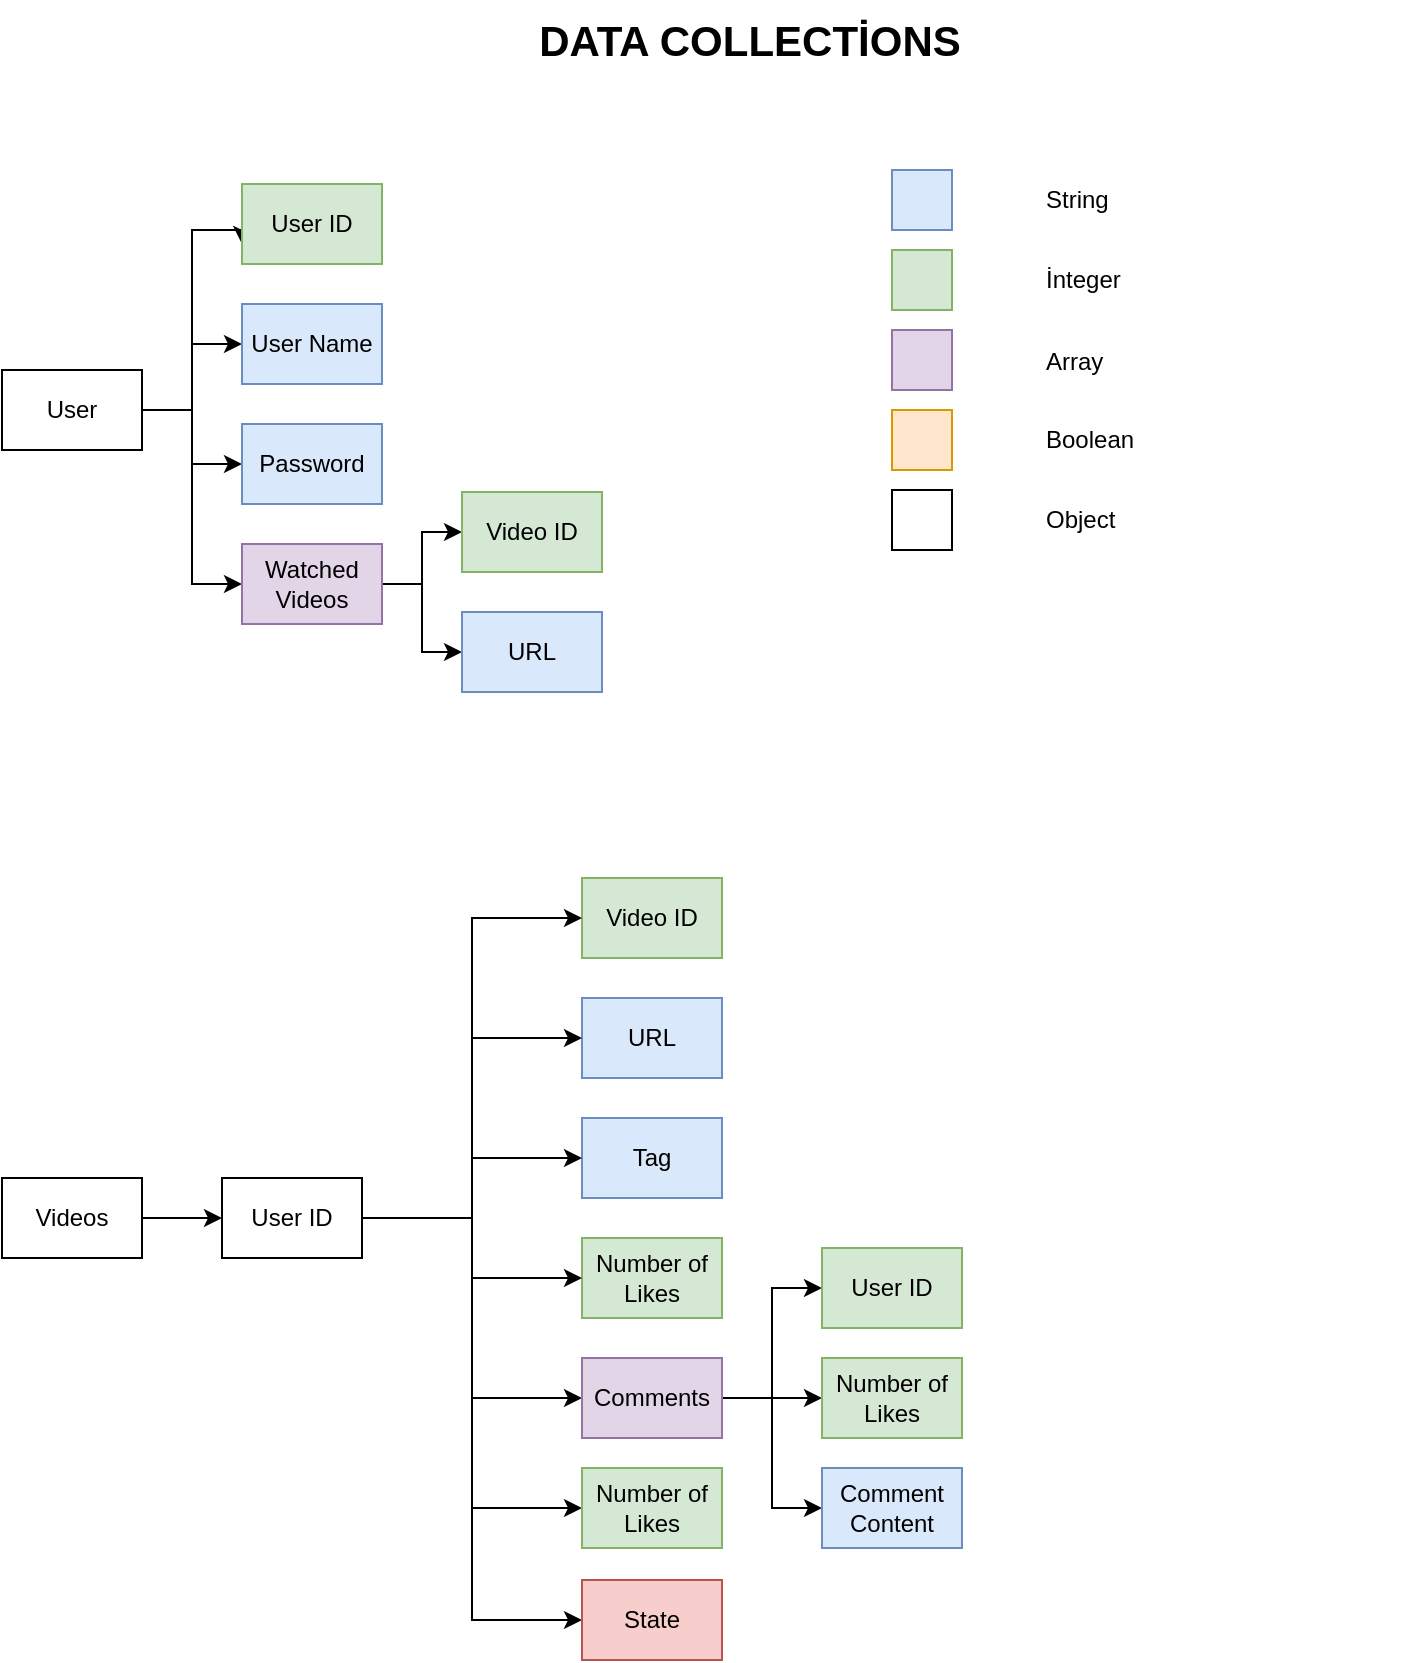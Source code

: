 <mxfile version="24.5.5" type="device">
  <diagram name="Sayfa -1" id="5KlXUSTiBEz2nevXsdu4">
    <mxGraphModel dx="1434" dy="738" grid="1" gridSize="10" guides="1" tooltips="1" connect="1" arrows="1" fold="1" page="1" pageScale="1" pageWidth="827" pageHeight="1169" math="0" shadow="0">
      <root>
        <mxCell id="0" />
        <mxCell id="1" parent="0" />
        <mxCell id="NHLqcEclgispjAh75oUc-7" style="edgeStyle=orthogonalEdgeStyle;rounded=0;orthogonalLoop=1;jettySize=auto;html=1;entryX=0;entryY=0.75;entryDx=0;entryDy=0;" edge="1" parent="1" source="NHLqcEclgispjAh75oUc-1" target="NHLqcEclgispjAh75oUc-5">
          <mxGeometry relative="1" as="geometry">
            <Array as="points">
              <mxPoint x="135" y="205" />
              <mxPoint x="135" y="115" />
            </Array>
          </mxGeometry>
        </mxCell>
        <mxCell id="NHLqcEclgispjAh75oUc-8" style="edgeStyle=orthogonalEdgeStyle;rounded=0;orthogonalLoop=1;jettySize=auto;html=1;entryX=0;entryY=0.5;entryDx=0;entryDy=0;" edge="1" parent="1" source="NHLqcEclgispjAh75oUc-1" target="NHLqcEclgispjAh75oUc-2">
          <mxGeometry relative="1" as="geometry" />
        </mxCell>
        <mxCell id="NHLqcEclgispjAh75oUc-9" style="edgeStyle=orthogonalEdgeStyle;rounded=0;orthogonalLoop=1;jettySize=auto;html=1;entryX=0;entryY=0.5;entryDx=0;entryDy=0;" edge="1" parent="1" source="NHLqcEclgispjAh75oUc-1" target="NHLqcEclgispjAh75oUc-4">
          <mxGeometry relative="1" as="geometry" />
        </mxCell>
        <mxCell id="NHLqcEclgispjAh75oUc-10" style="edgeStyle=orthogonalEdgeStyle;rounded=0;orthogonalLoop=1;jettySize=auto;html=1;entryX=0;entryY=0.5;entryDx=0;entryDy=0;" edge="1" parent="1" source="NHLqcEclgispjAh75oUc-1" target="NHLqcEclgispjAh75oUc-6">
          <mxGeometry relative="1" as="geometry" />
        </mxCell>
        <mxCell id="NHLqcEclgispjAh75oUc-1" value="&lt;font style=&quot;vertical-align: inherit;&quot;&gt;&lt;font style=&quot;vertical-align: inherit;&quot;&gt;User&lt;/font&gt;&lt;/font&gt;" style="whiteSpace=wrap;html=1;" vertex="1" parent="1">
          <mxGeometry x="40" y="185" width="70" height="40" as="geometry" />
        </mxCell>
        <mxCell id="NHLqcEclgispjAh75oUc-2" value="&lt;font style=&quot;vertical-align: inherit;&quot;&gt;&lt;font style=&quot;vertical-align: inherit;&quot;&gt;User Name&lt;/font&gt;&lt;/font&gt;" style="whiteSpace=wrap;html=1;fillColor=#dae8fc;strokeColor=#6c8ebf;" vertex="1" parent="1">
          <mxGeometry x="160" y="152" width="70" height="40" as="geometry" />
        </mxCell>
        <mxCell id="NHLqcEclgispjAh75oUc-20" style="edgeStyle=orthogonalEdgeStyle;rounded=0;orthogonalLoop=1;jettySize=auto;html=1;entryX=0;entryY=0.5;entryDx=0;entryDy=0;" edge="1" parent="1" source="NHLqcEclgispjAh75oUc-3" target="NHLqcEclgispjAh75oUc-19">
          <mxGeometry relative="1" as="geometry" />
        </mxCell>
        <mxCell id="NHLqcEclgispjAh75oUc-3" value="Videos" style="whiteSpace=wrap;html=1;" vertex="1" parent="1">
          <mxGeometry x="40" y="589" width="70" height="40" as="geometry" />
        </mxCell>
        <mxCell id="NHLqcEclgispjAh75oUc-4" value="&lt;font style=&quot;vertical-align: inherit;&quot;&gt;&lt;font style=&quot;vertical-align: inherit;&quot;&gt;Password&lt;/font&gt;&lt;/font&gt;" style="whiteSpace=wrap;html=1;fillColor=#dae8fc;strokeColor=#6c8ebf;" vertex="1" parent="1">
          <mxGeometry x="160" y="212" width="70" height="40" as="geometry" />
        </mxCell>
        <mxCell id="NHLqcEclgispjAh75oUc-5" value="&lt;font style=&quot;vertical-align: inherit;&quot;&gt;&lt;font style=&quot;vertical-align: inherit;&quot;&gt;User ID&lt;/font&gt;&lt;/font&gt;" style="whiteSpace=wrap;html=1;fillColor=#d5e8d4;strokeColor=#82b366;" vertex="1" parent="1">
          <mxGeometry x="160" y="92" width="70" height="40" as="geometry" />
        </mxCell>
        <mxCell id="NHLqcEclgispjAh75oUc-52" style="edgeStyle=orthogonalEdgeStyle;rounded=0;orthogonalLoop=1;jettySize=auto;html=1;entryX=0;entryY=0.5;entryDx=0;entryDy=0;" edge="1" parent="1" source="NHLqcEclgispjAh75oUc-6" target="NHLqcEclgispjAh75oUc-51">
          <mxGeometry relative="1" as="geometry" />
        </mxCell>
        <mxCell id="NHLqcEclgispjAh75oUc-53" style="edgeStyle=orthogonalEdgeStyle;rounded=0;orthogonalLoop=1;jettySize=auto;html=1;entryX=0;entryY=0.5;entryDx=0;entryDy=0;" edge="1" parent="1" source="NHLqcEclgispjAh75oUc-6" target="NHLqcEclgispjAh75oUc-50">
          <mxGeometry relative="1" as="geometry" />
        </mxCell>
        <mxCell id="NHLqcEclgispjAh75oUc-6" value="&lt;font style=&quot;vertical-align: inherit;&quot;&gt;&lt;font style=&quot;vertical-align: inherit;&quot;&gt;Watched Videos&lt;/font&gt;&lt;/font&gt;" style="whiteSpace=wrap;html=1;fillColor=#e1d5e7;strokeColor=#9673a6;" vertex="1" parent="1">
          <mxGeometry x="160" y="272" width="70" height="40" as="geometry" />
        </mxCell>
        <mxCell id="NHLqcEclgispjAh75oUc-15" value="&lt;font style=&quot;vertical-align: inherit;&quot;&gt;&lt;font style=&quot;vertical-align: inherit;&quot;&gt;URL&lt;/font&gt;&lt;/font&gt;" style="whiteSpace=wrap;html=1;fillColor=#dae8fc;strokeColor=#6c8ebf;" vertex="1" parent="1">
          <mxGeometry x="330" y="499" width="70" height="40" as="geometry" />
        </mxCell>
        <mxCell id="NHLqcEclgispjAh75oUc-16" value="&lt;font style=&quot;vertical-align: inherit;&quot;&gt;&lt;font style=&quot;vertical-align: inherit;&quot;&gt;Tag&lt;/font&gt;&lt;/font&gt;" style="whiteSpace=wrap;html=1;fillColor=#dae8fc;strokeColor=#6c8ebf;" vertex="1" parent="1">
          <mxGeometry x="330" y="559" width="70" height="40" as="geometry" />
        </mxCell>
        <mxCell id="NHLqcEclgispjAh75oUc-17" value="&lt;font style=&quot;vertical-align: inherit;&quot;&gt;&lt;font style=&quot;vertical-align: inherit;&quot;&gt;Video ID&lt;/font&gt;&lt;/font&gt;" style="whiteSpace=wrap;html=1;fillColor=#d5e8d4;strokeColor=#82b366;" vertex="1" parent="1">
          <mxGeometry x="330" y="439" width="70" height="40" as="geometry" />
        </mxCell>
        <mxCell id="NHLqcEclgispjAh75oUc-18" value="&lt;font style=&quot;vertical-align: inherit;&quot;&gt;&lt;font style=&quot;vertical-align: inherit;&quot;&gt;Number of Likes&lt;/font&gt;&lt;/font&gt;" style="whiteSpace=wrap;html=1;fillColor=#d5e8d4;strokeColor=#82b366;" vertex="1" parent="1">
          <mxGeometry x="330" y="619" width="70" height="40" as="geometry" />
        </mxCell>
        <mxCell id="NHLqcEclgispjAh75oUc-22" style="edgeStyle=orthogonalEdgeStyle;rounded=0;orthogonalLoop=1;jettySize=auto;html=1;entryX=0;entryY=0.5;entryDx=0;entryDy=0;" edge="1" parent="1" source="NHLqcEclgispjAh75oUc-19" target="NHLqcEclgispjAh75oUc-17">
          <mxGeometry relative="1" as="geometry" />
        </mxCell>
        <mxCell id="NHLqcEclgispjAh75oUc-23" style="edgeStyle=orthogonalEdgeStyle;rounded=0;orthogonalLoop=1;jettySize=auto;html=1;entryX=0;entryY=0.5;entryDx=0;entryDy=0;" edge="1" parent="1" source="NHLqcEclgispjAh75oUc-19" target="NHLqcEclgispjAh75oUc-15">
          <mxGeometry relative="1" as="geometry" />
        </mxCell>
        <mxCell id="NHLqcEclgispjAh75oUc-24" style="edgeStyle=orthogonalEdgeStyle;rounded=0;orthogonalLoop=1;jettySize=auto;html=1;entryX=0;entryY=0.5;entryDx=0;entryDy=0;" edge="1" parent="1" source="NHLqcEclgispjAh75oUc-19" target="NHLqcEclgispjAh75oUc-16">
          <mxGeometry relative="1" as="geometry" />
        </mxCell>
        <mxCell id="NHLqcEclgispjAh75oUc-25" style="edgeStyle=orthogonalEdgeStyle;rounded=0;orthogonalLoop=1;jettySize=auto;html=1;entryX=0;entryY=0.5;entryDx=0;entryDy=0;" edge="1" parent="1" source="NHLqcEclgispjAh75oUc-19" target="NHLqcEclgispjAh75oUc-18">
          <mxGeometry relative="1" as="geometry" />
        </mxCell>
        <mxCell id="NHLqcEclgispjAh75oUc-28" style="edgeStyle=orthogonalEdgeStyle;rounded=0;orthogonalLoop=1;jettySize=auto;html=1;entryX=0;entryY=0.5;entryDx=0;entryDy=0;" edge="1" parent="1" source="NHLqcEclgispjAh75oUc-19" target="NHLqcEclgispjAh75oUc-26">
          <mxGeometry relative="1" as="geometry" />
        </mxCell>
        <mxCell id="NHLqcEclgispjAh75oUc-29" style="edgeStyle=orthogonalEdgeStyle;rounded=0;orthogonalLoop=1;jettySize=auto;html=1;entryX=0;entryY=0.5;entryDx=0;entryDy=0;" edge="1" parent="1" source="NHLqcEclgispjAh75oUc-19" target="NHLqcEclgispjAh75oUc-27">
          <mxGeometry relative="1" as="geometry" />
        </mxCell>
        <mxCell id="NHLqcEclgispjAh75oUc-45" style="edgeStyle=orthogonalEdgeStyle;rounded=0;orthogonalLoop=1;jettySize=auto;html=1;entryX=0;entryY=0.5;entryDx=0;entryDy=0;" edge="1" parent="1" source="NHLqcEclgispjAh75oUc-19" target="NHLqcEclgispjAh75oUc-43">
          <mxGeometry relative="1" as="geometry" />
        </mxCell>
        <mxCell id="NHLqcEclgispjAh75oUc-19" value="User ID" style="whiteSpace=wrap;html=1;" vertex="1" parent="1">
          <mxGeometry x="150" y="589" width="70" height="40" as="geometry" />
        </mxCell>
        <mxCell id="NHLqcEclgispjAh75oUc-34" style="edgeStyle=orthogonalEdgeStyle;rounded=0;orthogonalLoop=1;jettySize=auto;html=1;entryX=0;entryY=0.5;entryDx=0;entryDy=0;" edge="1" parent="1" source="NHLqcEclgispjAh75oUc-26" target="NHLqcEclgispjAh75oUc-32">
          <mxGeometry relative="1" as="geometry" />
        </mxCell>
        <mxCell id="NHLqcEclgispjAh75oUc-35" style="edgeStyle=orthogonalEdgeStyle;rounded=0;orthogonalLoop=1;jettySize=auto;html=1;entryX=0;entryY=0.5;entryDx=0;entryDy=0;" edge="1" parent="1" source="NHLqcEclgispjAh75oUc-26" target="NHLqcEclgispjAh75oUc-33">
          <mxGeometry relative="1" as="geometry" />
        </mxCell>
        <mxCell id="NHLqcEclgispjAh75oUc-36" style="edgeStyle=orthogonalEdgeStyle;rounded=0;orthogonalLoop=1;jettySize=auto;html=1;entryX=0;entryY=0.5;entryDx=0;entryDy=0;" edge="1" parent="1" source="NHLqcEclgispjAh75oUc-26" target="NHLqcEclgispjAh75oUc-30">
          <mxGeometry relative="1" as="geometry" />
        </mxCell>
        <mxCell id="NHLqcEclgispjAh75oUc-26" value="&lt;font style=&quot;vertical-align: inherit;&quot;&gt;&lt;font style=&quot;vertical-align: inherit;&quot;&gt;Comments&lt;/font&gt;&lt;/font&gt;" style="whiteSpace=wrap;html=1;fillColor=#e1d5e7;strokeColor=#9673a6;" vertex="1" parent="1">
          <mxGeometry x="330" y="679" width="70" height="40" as="geometry" />
        </mxCell>
        <mxCell id="NHLqcEclgispjAh75oUc-27" value="&lt;font style=&quot;vertical-align: inherit;&quot;&gt;&lt;font style=&quot;vertical-align: inherit;&quot;&gt;Number of Likes&lt;/font&gt;&lt;/font&gt;" style="whiteSpace=wrap;html=1;fillColor=#d5e8d4;strokeColor=#82b366;" vertex="1" parent="1">
          <mxGeometry x="330" y="734" width="70" height="40" as="geometry" />
        </mxCell>
        <mxCell id="NHLqcEclgispjAh75oUc-30" value="User ID" style="whiteSpace=wrap;html=1;fillColor=#d5e8d4;strokeColor=#82b366;" vertex="1" parent="1">
          <mxGeometry x="450" y="624" width="70" height="40" as="geometry" />
        </mxCell>
        <mxCell id="NHLqcEclgispjAh75oUc-32" value="Number of Likes" style="whiteSpace=wrap;html=1;fillColor=#d5e8d4;strokeColor=#82b366;" vertex="1" parent="1">
          <mxGeometry x="450" y="679" width="70" height="40" as="geometry" />
        </mxCell>
        <mxCell id="NHLqcEclgispjAh75oUc-33" value="Comment Content" style="whiteSpace=wrap;html=1;fillColor=#dae8fc;strokeColor=#6c8ebf;" vertex="1" parent="1">
          <mxGeometry x="450" y="734" width="70" height="40" as="geometry" />
        </mxCell>
        <mxCell id="NHLqcEclgispjAh75oUc-37" value="DATA COLLECTİONS" style="text;strokeColor=none;align=center;fillColor=none;html=1;verticalAlign=middle;whiteSpace=wrap;rounded=0;fontStyle=1;fontSize=21;" vertex="1" parent="1">
          <mxGeometry x="89" width="650" height="40" as="geometry" />
        </mxCell>
        <mxCell id="NHLqcEclgispjAh75oUc-38" value="" style="whiteSpace=wrap;html=1;fillColor=#dae8fc;strokeColor=#6c8ebf;" vertex="1" parent="1">
          <mxGeometry x="485" y="85" width="30" height="30" as="geometry" />
        </mxCell>
        <mxCell id="NHLqcEclgispjAh75oUc-40" value="" style="whiteSpace=wrap;html=1;fillColor=#d5e8d4;strokeColor=#82b366;" vertex="1" parent="1">
          <mxGeometry x="485" y="125" width="30" height="30" as="geometry" />
        </mxCell>
        <mxCell id="NHLqcEclgispjAh75oUc-41" value="" style="whiteSpace=wrap;html=1;fillColor=#e1d5e7;strokeColor=#9673a6;" vertex="1" parent="1">
          <mxGeometry x="485" y="165" width="30" height="30" as="geometry" />
        </mxCell>
        <mxCell id="NHLqcEclgispjAh75oUc-42" value="" style="whiteSpace=wrap;html=1;fillColor=#ffe6cc;strokeColor=#d79b00;" vertex="1" parent="1">
          <mxGeometry x="485" y="205" width="30" height="30" as="geometry" />
        </mxCell>
        <mxCell id="NHLqcEclgispjAh75oUc-43" value="&lt;font style=&quot;vertical-align: inherit;&quot;&gt;&lt;font style=&quot;vertical-align: inherit;&quot;&gt;State&lt;/font&gt;&lt;/font&gt;" style="whiteSpace=wrap;html=1;fillColor=#f8cecc;strokeColor=#b85450;" vertex="1" parent="1">
          <mxGeometry x="330" y="790" width="70" height="40" as="geometry" />
        </mxCell>
        <mxCell id="NHLqcEclgispjAh75oUc-46" value="String" style="text;strokeColor=none;align=left;fillColor=none;html=1;verticalAlign=middle;whiteSpace=wrap;rounded=0;" vertex="1" parent="1">
          <mxGeometry x="560" y="80" width="60" height="40" as="geometry" />
        </mxCell>
        <mxCell id="NHLqcEclgispjAh75oUc-47" value="İnteger" style="text;strokeColor=none;align=left;fillColor=none;html=1;verticalAlign=middle;whiteSpace=wrap;rounded=0;" vertex="1" parent="1">
          <mxGeometry x="560" y="120" width="60" height="40" as="geometry" />
        </mxCell>
        <mxCell id="NHLqcEclgispjAh75oUc-48" value="Array" style="text;strokeColor=none;align=left;fillColor=none;html=1;verticalAlign=middle;whiteSpace=wrap;rounded=0;" vertex="1" parent="1">
          <mxGeometry x="560" y="162" width="60" height="38" as="geometry" />
        </mxCell>
        <mxCell id="NHLqcEclgispjAh75oUc-49" value="Boolean" style="text;strokeColor=none;align=left;fillColor=none;html=1;verticalAlign=middle;whiteSpace=wrap;rounded=0;" vertex="1" parent="1">
          <mxGeometry x="560" y="201" width="60" height="38" as="geometry" />
        </mxCell>
        <mxCell id="NHLqcEclgispjAh75oUc-50" value="&lt;font style=&quot;vertical-align: inherit;&quot;&gt;&lt;font style=&quot;vertical-align: inherit;&quot;&gt;URL&lt;/font&gt;&lt;/font&gt;" style="whiteSpace=wrap;html=1;fillColor=#dae8fc;strokeColor=#6c8ebf;" vertex="1" parent="1">
          <mxGeometry x="270" y="306" width="70" height="40" as="geometry" />
        </mxCell>
        <mxCell id="NHLqcEclgispjAh75oUc-51" value="&lt;font style=&quot;vertical-align: inherit;&quot;&gt;&lt;font style=&quot;vertical-align: inherit;&quot;&gt;Video ID&lt;/font&gt;&lt;/font&gt;" style="whiteSpace=wrap;html=1;fillColor=#d5e8d4;strokeColor=#82b366;" vertex="1" parent="1">
          <mxGeometry x="270" y="246" width="70" height="40" as="geometry" />
        </mxCell>
        <mxCell id="NHLqcEclgispjAh75oUc-54" value="" style="whiteSpace=wrap;html=1;" vertex="1" parent="1">
          <mxGeometry x="485" y="245" width="30" height="30" as="geometry" />
        </mxCell>
        <mxCell id="NHLqcEclgispjAh75oUc-55" value="Object" style="text;strokeColor=none;align=left;fillColor=none;html=1;verticalAlign=middle;whiteSpace=wrap;rounded=0;" vertex="1" parent="1">
          <mxGeometry x="560" y="241" width="60" height="38" as="geometry" />
        </mxCell>
      </root>
    </mxGraphModel>
  </diagram>
</mxfile>
